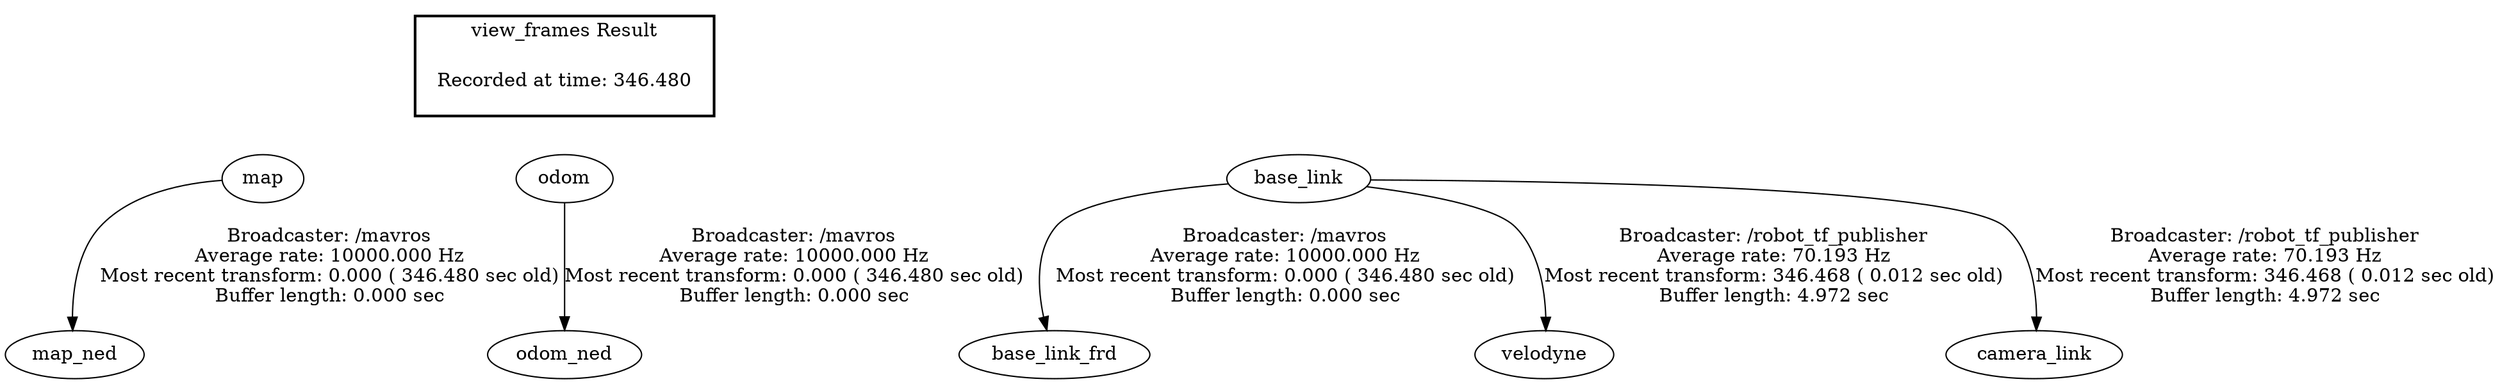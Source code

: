 digraph G {
"map" -> "map_ned"[label="Broadcaster: /mavros\nAverage rate: 10000.000 Hz\nMost recent transform: 0.000 ( 346.480 sec old)\nBuffer length: 0.000 sec\n"];
"odom" -> "odom_ned"[label="Broadcaster: /mavros\nAverage rate: 10000.000 Hz\nMost recent transform: 0.000 ( 346.480 sec old)\nBuffer length: 0.000 sec\n"];
"base_link" -> "base_link_frd"[label="Broadcaster: /mavros\nAverage rate: 10000.000 Hz\nMost recent transform: 0.000 ( 346.480 sec old)\nBuffer length: 0.000 sec\n"];
"base_link" -> "velodyne"[label="Broadcaster: /robot_tf_publisher\nAverage rate: 70.193 Hz\nMost recent transform: 346.468 ( 0.012 sec old)\nBuffer length: 4.972 sec\n"];
"base_link" -> "camera_link"[label="Broadcaster: /robot_tf_publisher\nAverage rate: 70.193 Hz\nMost recent transform: 346.468 ( 0.012 sec old)\nBuffer length: 4.972 sec\n"];
edge [style=invis];
 subgraph cluster_legend { style=bold; color=black; label ="view_frames Result";
"Recorded at time: 346.480"[ shape=plaintext ] ;
 }->"map";
edge [style=invis];
 subgraph cluster_legend { style=bold; color=black; label ="view_frames Result";
"Recorded at time: 346.480"[ shape=plaintext ] ;
 }->"odom";
edge [style=invis];
 subgraph cluster_legend { style=bold; color=black; label ="view_frames Result";
"Recorded at time: 346.480"[ shape=plaintext ] ;
 }->"base_link";
}